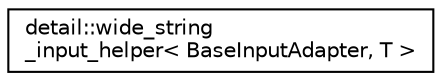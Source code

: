 digraph "Graphical Class Hierarchy"
{
 // LATEX_PDF_SIZE
  edge [fontname="Helvetica",fontsize="10",labelfontname="Helvetica",labelfontsize="10"];
  node [fontname="Helvetica",fontsize="10",shape=record];
  rankdir="LR";
  Node0 [label="detail::wide_string\l_input_helper\< BaseInputAdapter, T \>",height=0.2,width=0.4,color="black", fillcolor="white", style="filled",URL="$structdetail_1_1wide__string__input__helper.html",tooltip=" "];
}
